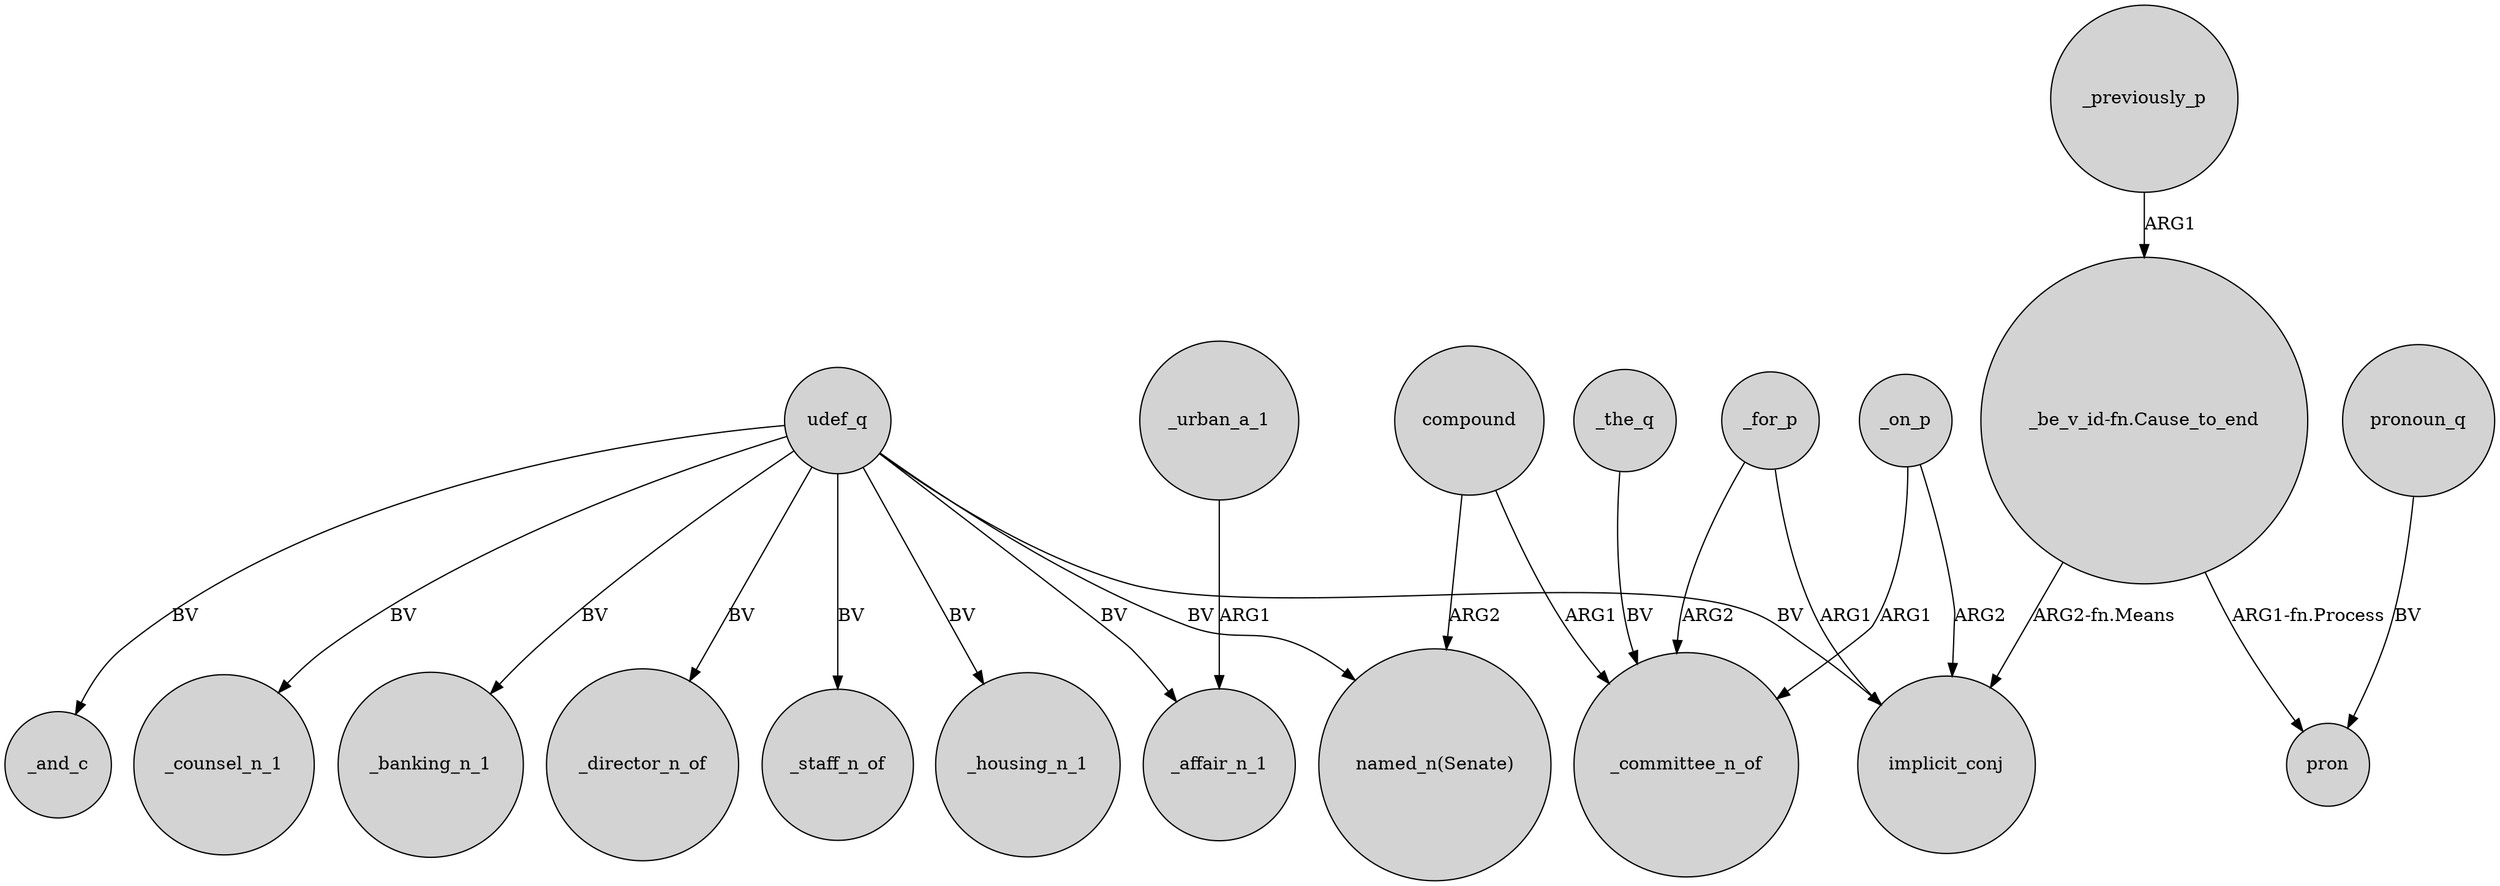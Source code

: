 digraph {
	node [shape=circle style=filled]
	udef_q -> _director_n_of [label=BV]
	_on_p -> _committee_n_of [label=ARG1]
	udef_q -> _staff_n_of [label=BV]
	udef_q -> _housing_n_1 [label=BV]
	compound -> _committee_n_of [label=ARG1]
	udef_q -> _and_c [label=BV]
	compound -> "named_n(Senate)" [label=ARG2]
	pronoun_q -> pron [label=BV]
	"_be_v_id-fn.Cause_to_end" -> pron [label="ARG1-fn.Process"]
	udef_q -> _counsel_n_1 [label=BV]
	udef_q -> _affair_n_1 [label=BV]
	_urban_a_1 -> _affair_n_1 [label=ARG1]
	udef_q -> _banking_n_1 [label=BV]
	_the_q -> _committee_n_of [label=BV]
	_previously_p -> "_be_v_id-fn.Cause_to_end" [label=ARG1]
	_on_p -> implicit_conj [label=ARG2]
	"_be_v_id-fn.Cause_to_end" -> implicit_conj [label="ARG2-fn.Means"]
	_for_p -> implicit_conj [label=ARG1]
	udef_q -> implicit_conj [label=BV]
	udef_q -> "named_n(Senate)" [label=BV]
	_for_p -> _committee_n_of [label=ARG2]
}
